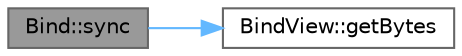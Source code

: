 digraph "Bind::sync"
{
 // LATEX_PDF_SIZE
  bgcolor="transparent";
  edge [fontname=Helvetica,fontsize=10,labelfontname=Helvetica,labelfontsize=10];
  node [fontname=Helvetica,fontsize=10,shape=box,height=0.2,width=0.4];
  rankdir="LR";
  Node1 [id="Node000001",label="Bind::sync",height=0.2,width=0.4,color="gray40", fillcolor="grey60", style="filled", fontcolor="black",tooltip="Synchronizes a BindView object with the BindCanvas screen."];
  Node1 -> Node2 [id="edge1_Node000001_Node000002",color="steelblue1",style="solid",tooltip=" "];
  Node2 [id="Node000002",label="BindView::getBytes",height=0.2,width=0.4,color="grey40", fillcolor="white", style="filled",URL="$class_bind_view.html#af85d65c30bc414fe54429e6fce0d377f",tooltip="Retrieves the bytes representing the BindView for synchronization."];
}
